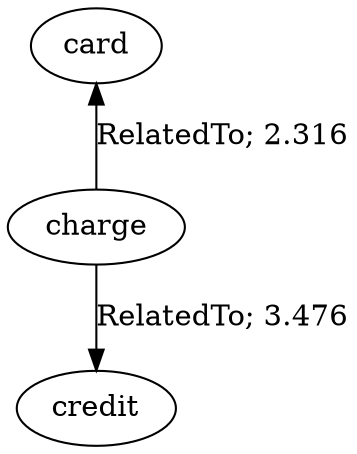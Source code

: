 // The path the concepts from "card" to "credit".Path Length: 2; Weight Sum: 5.791660527270807; Average Weight: 2.8958302636354034
digraph "8_a---card-credit---PLen2_WSum5.792_WAvg2.896" {
	0 [label=card]
	1 [label=charge]
	2 [label=credit]
	0 -> 1 [label="RelatedTo; 2.316" dir=back weight=2.316]
	1 -> 2 [label="RelatedTo; 3.476" dir=forward weight=3.476]
}
